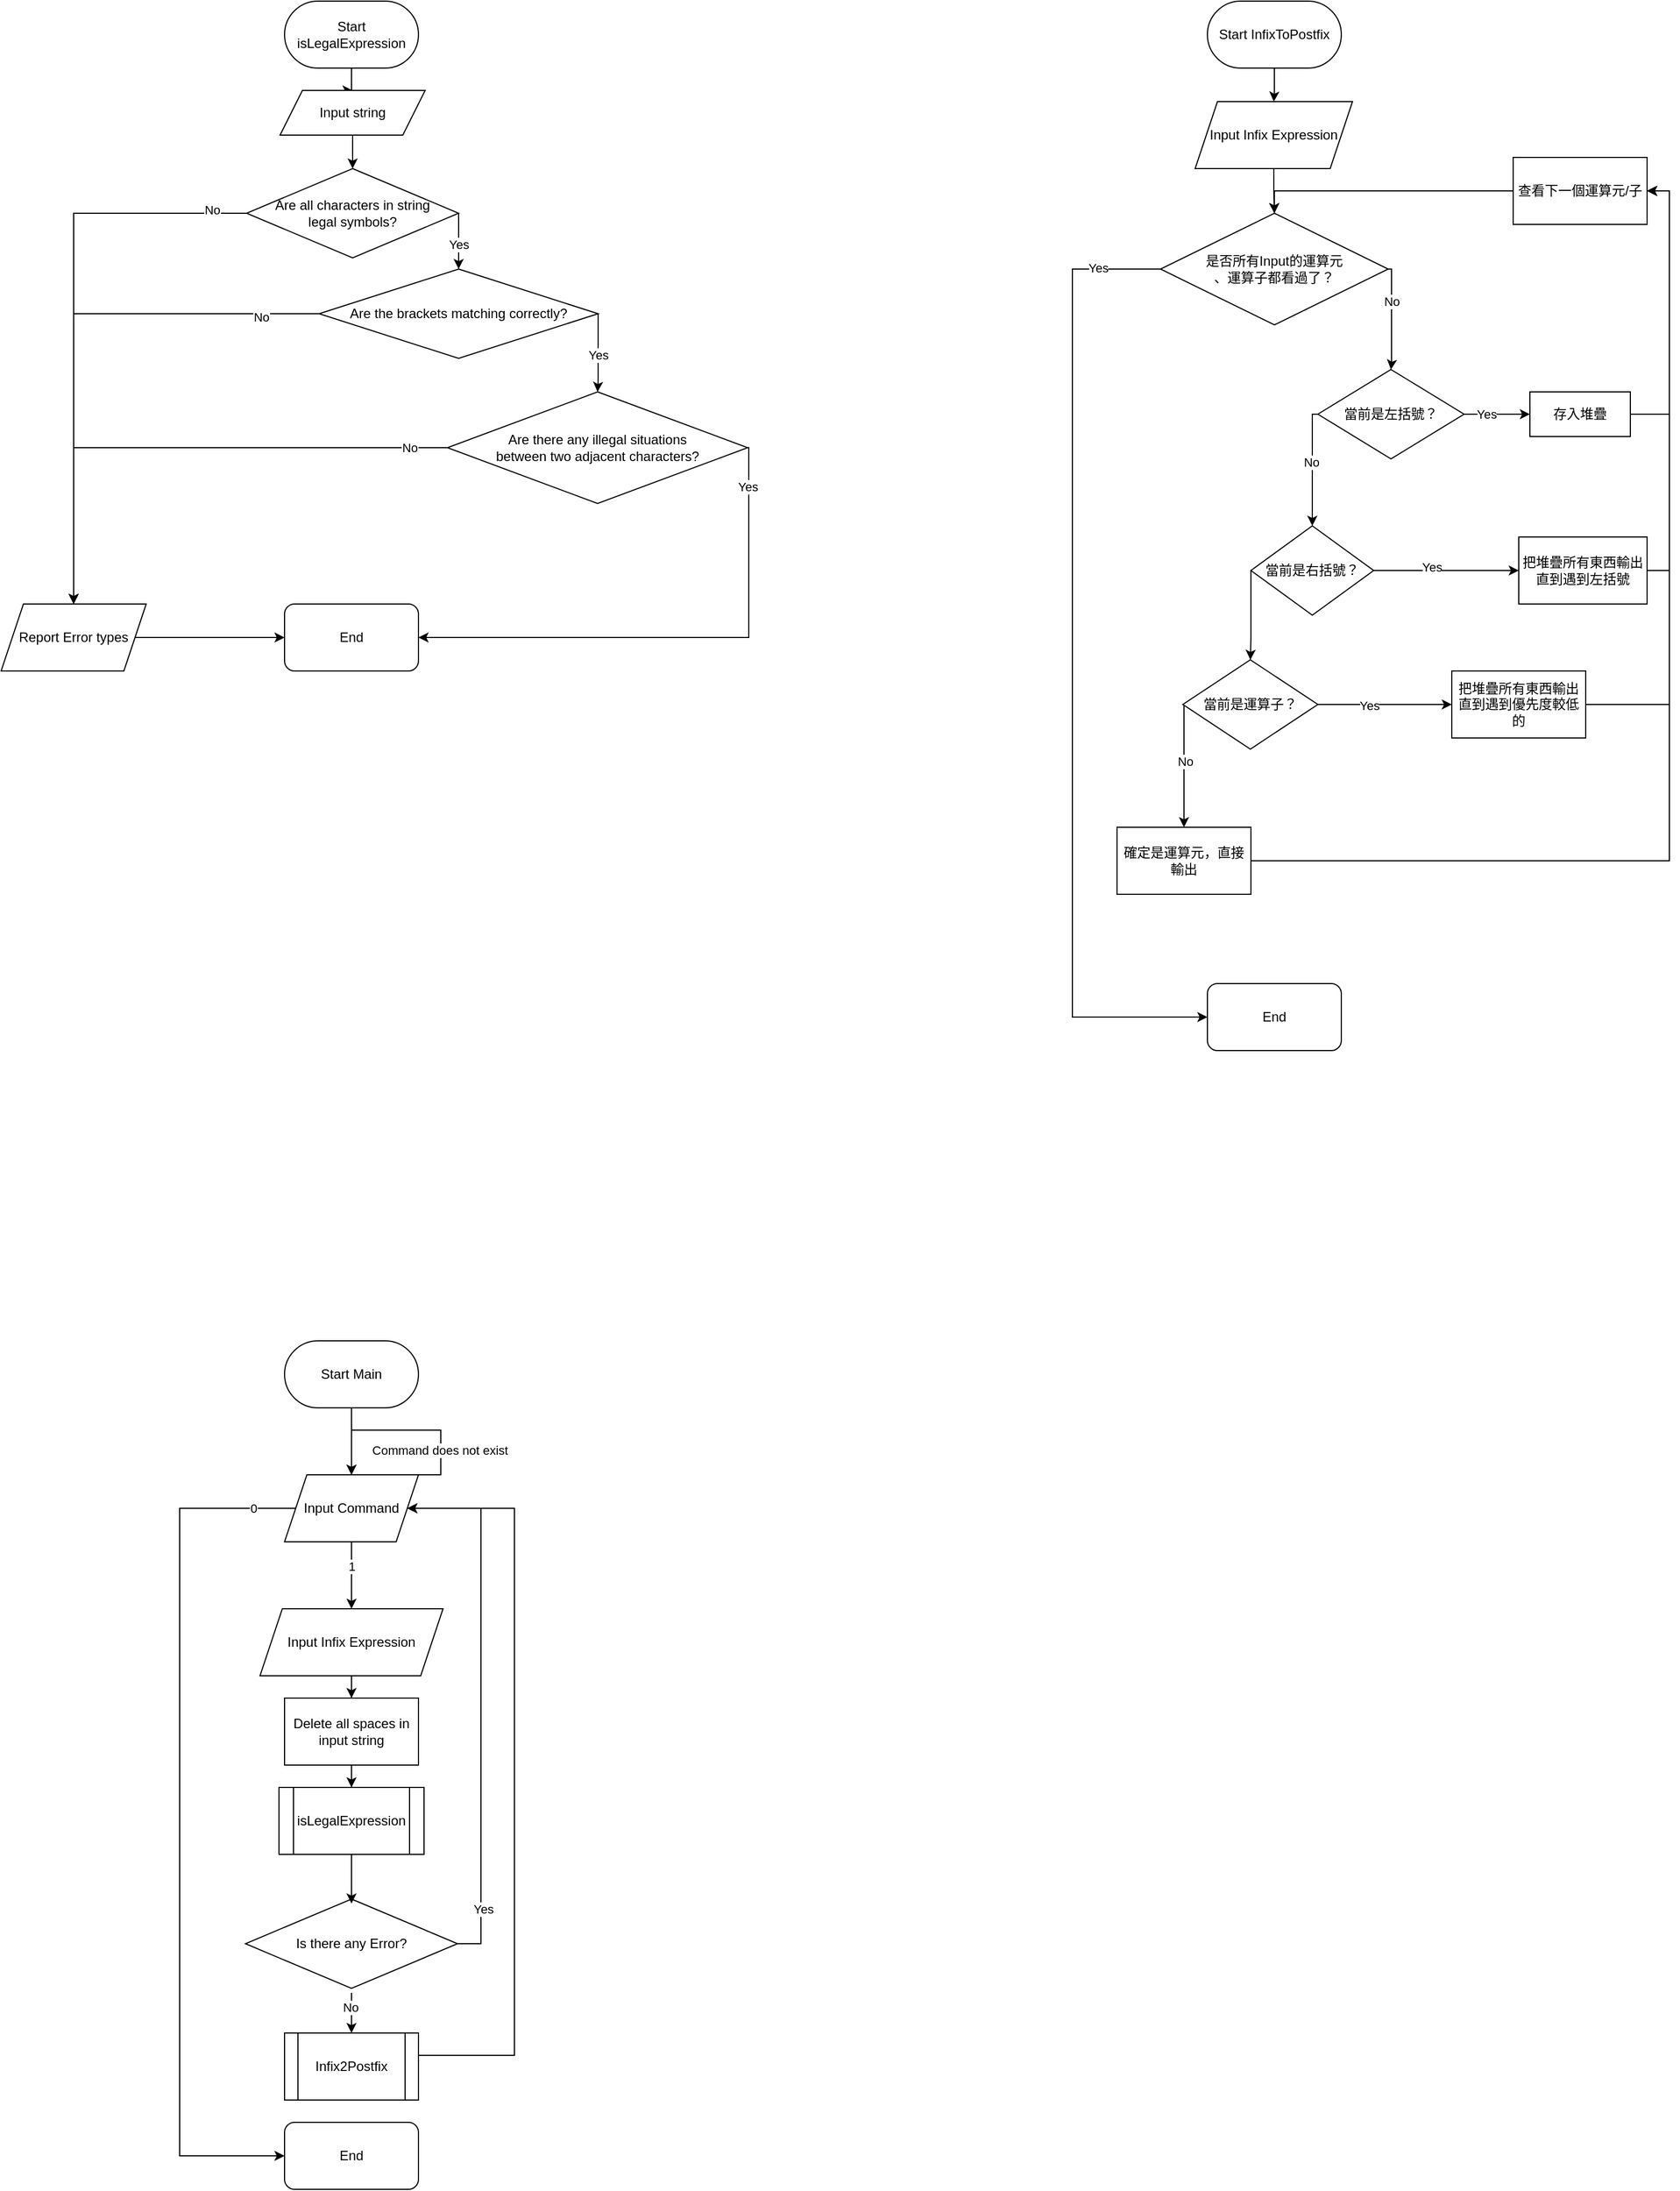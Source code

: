 <mxfile version="22.0.6" type="device">
  <diagram name="第 1 页" id="fWb6vU2rxMPIU9BcL1lz">
    <mxGraphModel dx="789" dy="423" grid="1" gridSize="10" guides="1" tooltips="1" connect="1" arrows="1" fold="1" page="1" pageScale="1" pageWidth="827" pageHeight="1169" math="0" shadow="0">
      <root>
        <mxCell id="0" />
        <mxCell id="1" parent="0" />
        <mxCell id="W1xaSY6SLCHzcKL2KYa3-3" style="edgeStyle=orthogonalEdgeStyle;rounded=0;orthogonalLoop=1;jettySize=auto;html=1;entryX=0.5;entryY=0;entryDx=0;entryDy=0;" parent="1" source="W1xaSY6SLCHzcKL2KYa3-1" target="W1xaSY6SLCHzcKL2KYa3-2" edge="1">
          <mxGeometry relative="1" as="geometry" />
        </mxCell>
        <mxCell id="W1xaSY6SLCHzcKL2KYa3-1" value="Start isLegalExpression" style="rounded=1;whiteSpace=wrap;html=1;arcSize=50;" parent="1" vertex="1">
          <mxGeometry x="354" y="20" width="120" height="60" as="geometry" />
        </mxCell>
        <mxCell id="W1xaSY6SLCHzcKL2KYa3-11" style="edgeStyle=orthogonalEdgeStyle;rounded=0;orthogonalLoop=1;jettySize=auto;html=1;entryX=0.5;entryY=0;entryDx=0;entryDy=0;" parent="1" source="W1xaSY6SLCHzcKL2KYa3-2" target="W1xaSY6SLCHzcKL2KYa3-4" edge="1">
          <mxGeometry relative="1" as="geometry" />
        </mxCell>
        <mxCell id="W1xaSY6SLCHzcKL2KYa3-2" value="Input string" style="shape=parallelogram;perimeter=parallelogramPerimeter;whiteSpace=wrap;html=1;fixedSize=1;" parent="1" vertex="1">
          <mxGeometry x="350" y="100" width="130" height="40" as="geometry" />
        </mxCell>
        <mxCell id="W1xaSY6SLCHzcKL2KYa3-19" style="edgeStyle=orthogonalEdgeStyle;rounded=0;orthogonalLoop=1;jettySize=auto;html=1;entryX=0.5;entryY=0;entryDx=0;entryDy=0;" parent="1" source="W1xaSY6SLCHzcKL2KYa3-4" target="W1xaSY6SLCHzcKL2KYa3-17" edge="1">
          <mxGeometry relative="1" as="geometry" />
        </mxCell>
        <mxCell id="W1xaSY6SLCHzcKL2KYa3-22" value="No" style="edgeLabel;html=1;align=center;verticalAlign=middle;resizable=0;points=[];" parent="W1xaSY6SLCHzcKL2KYa3-19" vertex="1" connectable="0">
          <mxGeometry x="-0.875" y="-3" relative="1" as="geometry">
            <mxPoint as="offset" />
          </mxGeometry>
        </mxCell>
        <mxCell id="W1xaSY6SLCHzcKL2KYa3-4" value="Are all characters in string&lt;br&gt;legal symbols?" style="rhombus;whiteSpace=wrap;html=1;" parent="1" vertex="1">
          <mxGeometry x="320" y="170" width="190" height="80" as="geometry" />
        </mxCell>
        <mxCell id="W1xaSY6SLCHzcKL2KYa3-14" style="edgeStyle=orthogonalEdgeStyle;rounded=0;orthogonalLoop=1;jettySize=auto;html=1;entryX=0.5;entryY=0;entryDx=0;entryDy=0;exitX=1;exitY=0.5;exitDx=0;exitDy=0;" parent="1" source="W1xaSY6SLCHzcKL2KYa3-6" target="W1xaSY6SLCHzcKL2KYa3-8" edge="1">
          <mxGeometry relative="1" as="geometry">
            <Array as="points">
              <mxPoint x="635" y="360" />
              <mxPoint x="635" y="360" />
            </Array>
          </mxGeometry>
        </mxCell>
        <mxCell id="W1xaSY6SLCHzcKL2KYa3-15" value="Yes" style="edgeLabel;html=1;align=center;verticalAlign=middle;resizable=0;points=[];" parent="W1xaSY6SLCHzcKL2KYa3-14" vertex="1" connectable="0">
          <mxGeometry x="0.031" relative="1" as="geometry">
            <mxPoint as="offset" />
          </mxGeometry>
        </mxCell>
        <mxCell id="W1xaSY6SLCHzcKL2KYa3-20" style="edgeStyle=orthogonalEdgeStyle;rounded=0;orthogonalLoop=1;jettySize=auto;html=1;entryX=0.5;entryY=0;entryDx=0;entryDy=0;" parent="1" source="W1xaSY6SLCHzcKL2KYa3-6" target="W1xaSY6SLCHzcKL2KYa3-17" edge="1">
          <mxGeometry relative="1" as="geometry" />
        </mxCell>
        <mxCell id="W1xaSY6SLCHzcKL2KYa3-23" value="No" style="edgeLabel;html=1;align=center;verticalAlign=middle;resizable=0;points=[];" parent="W1xaSY6SLCHzcKL2KYa3-20" vertex="1" connectable="0">
          <mxGeometry x="-0.781" y="3" relative="1" as="geometry">
            <mxPoint as="offset" />
          </mxGeometry>
        </mxCell>
        <mxCell id="W1xaSY6SLCHzcKL2KYa3-6" value="Are the brackets matching correctly?" style="rhombus;whiteSpace=wrap;html=1;" parent="1" vertex="1">
          <mxGeometry x="385" y="260" width="250" height="80" as="geometry" />
        </mxCell>
        <mxCell id="W1xaSY6SLCHzcKL2KYa3-21" style="edgeStyle=orthogonalEdgeStyle;rounded=0;orthogonalLoop=1;jettySize=auto;html=1;entryX=0.5;entryY=0;entryDx=0;entryDy=0;" parent="1" source="W1xaSY6SLCHzcKL2KYa3-8" target="W1xaSY6SLCHzcKL2KYa3-17" edge="1">
          <mxGeometry relative="1" as="geometry" />
        </mxCell>
        <mxCell id="W1xaSY6SLCHzcKL2KYa3-24" value="No" style="edgeLabel;html=1;align=center;verticalAlign=middle;resizable=0;points=[];" parent="W1xaSY6SLCHzcKL2KYa3-21" vertex="1" connectable="0">
          <mxGeometry x="-0.856" y="-1" relative="1" as="geometry">
            <mxPoint y="1" as="offset" />
          </mxGeometry>
        </mxCell>
        <mxCell id="W1xaSY6SLCHzcKL2KYa3-25" style="edgeStyle=orthogonalEdgeStyle;rounded=0;orthogonalLoop=1;jettySize=auto;html=1;entryX=1;entryY=0.5;entryDx=0;entryDy=0;" parent="1" source="W1xaSY6SLCHzcKL2KYa3-8" target="W1xaSY6SLCHzcKL2KYa3-16" edge="1">
          <mxGeometry relative="1" as="geometry">
            <Array as="points">
              <mxPoint x="770" y="420" />
              <mxPoint x="770" y="590" />
            </Array>
          </mxGeometry>
        </mxCell>
        <mxCell id="W1xaSY6SLCHzcKL2KYa3-26" value="Yes" style="edgeLabel;html=1;align=center;verticalAlign=middle;resizable=0;points=[];" parent="W1xaSY6SLCHzcKL2KYa3-25" vertex="1" connectable="0">
          <mxGeometry x="-0.847" y="-1" relative="1" as="geometry">
            <mxPoint as="offset" />
          </mxGeometry>
        </mxCell>
        <mxCell id="W1xaSY6SLCHzcKL2KYa3-8" value="Are there any illegal situations&lt;br&gt;between two adjacent characters?" style="rhombus;whiteSpace=wrap;html=1;" parent="1" vertex="1">
          <mxGeometry x="500" y="370" width="269" height="100" as="geometry" />
        </mxCell>
        <mxCell id="W1xaSY6SLCHzcKL2KYa3-12" style="edgeStyle=orthogonalEdgeStyle;rounded=0;orthogonalLoop=1;jettySize=auto;html=1;entryX=0.5;entryY=0;entryDx=0;entryDy=0;exitX=1;exitY=0.5;exitDx=0;exitDy=0;" parent="1" source="W1xaSY6SLCHzcKL2KYa3-4" target="W1xaSY6SLCHzcKL2KYa3-6" edge="1">
          <mxGeometry relative="1" as="geometry">
            <Array as="points">
              <mxPoint x="510" y="240" />
              <mxPoint x="510" y="240" />
            </Array>
          </mxGeometry>
        </mxCell>
        <mxCell id="W1xaSY6SLCHzcKL2KYa3-13" value="Yes" style="edgeLabel;html=1;align=center;verticalAlign=middle;resizable=0;points=[];" parent="W1xaSY6SLCHzcKL2KYa3-12" vertex="1" connectable="0">
          <mxGeometry x="0.093" relative="1" as="geometry">
            <mxPoint as="offset" />
          </mxGeometry>
        </mxCell>
        <mxCell id="W1xaSY6SLCHzcKL2KYa3-16" value="End" style="rounded=1;whiteSpace=wrap;html=1;" parent="1" vertex="1">
          <mxGeometry x="354" y="560" width="120" height="60" as="geometry" />
        </mxCell>
        <mxCell id="W1xaSY6SLCHzcKL2KYa3-18" style="edgeStyle=orthogonalEdgeStyle;rounded=0;orthogonalLoop=1;jettySize=auto;html=1;entryX=0;entryY=0.5;entryDx=0;entryDy=0;" parent="1" source="W1xaSY6SLCHzcKL2KYa3-17" target="W1xaSY6SLCHzcKL2KYa3-16" edge="1">
          <mxGeometry relative="1" as="geometry" />
        </mxCell>
        <mxCell id="W1xaSY6SLCHzcKL2KYa3-17" value="Report Error types" style="shape=parallelogram;perimeter=parallelogramPerimeter;whiteSpace=wrap;html=1;fixedSize=1;" parent="1" vertex="1">
          <mxGeometry x="100" y="560" width="130" height="60" as="geometry" />
        </mxCell>
        <mxCell id="MegWvhCDjTTCtWAyuQ_d-3" style="edgeStyle=orthogonalEdgeStyle;rounded=0;orthogonalLoop=1;jettySize=auto;html=1;entryX=0.5;entryY=0;entryDx=0;entryDy=0;" parent="1" source="MegWvhCDjTTCtWAyuQ_d-1" target="MegWvhCDjTTCtWAyuQ_d-2" edge="1">
          <mxGeometry relative="1" as="geometry" />
        </mxCell>
        <mxCell id="MegWvhCDjTTCtWAyuQ_d-1" value="Start&amp;nbsp;InfixToPostfix" style="rounded=1;whiteSpace=wrap;html=1;arcSize=50;" parent="1" vertex="1">
          <mxGeometry x="1181" y="20" width="120" height="60" as="geometry" />
        </mxCell>
        <mxCell id="MegWvhCDjTTCtWAyuQ_d-5" style="edgeStyle=orthogonalEdgeStyle;rounded=0;orthogonalLoop=1;jettySize=auto;html=1;entryX=0.5;entryY=0;entryDx=0;entryDy=0;" parent="1" source="MegWvhCDjTTCtWAyuQ_d-2" target="MegWvhCDjTTCtWAyuQ_d-4" edge="1">
          <mxGeometry relative="1" as="geometry" />
        </mxCell>
        <mxCell id="MegWvhCDjTTCtWAyuQ_d-2" value="Input Infix Expression" style="shape=parallelogram;perimeter=parallelogramPerimeter;whiteSpace=wrap;html=1;fixedSize=1;" parent="1" vertex="1">
          <mxGeometry x="1170" y="110" width="141" height="60" as="geometry" />
        </mxCell>
        <mxCell id="MegWvhCDjTTCtWAyuQ_d-9" style="edgeStyle=orthogonalEdgeStyle;rounded=0;orthogonalLoop=1;jettySize=auto;html=1;entryX=0.5;entryY=0;entryDx=0;entryDy=0;" parent="1" source="MegWvhCDjTTCtWAyuQ_d-4" target="MegWvhCDjTTCtWAyuQ_d-6" edge="1">
          <mxGeometry relative="1" as="geometry">
            <Array as="points">
              <mxPoint x="1346" y="260" />
              <mxPoint x="1346" y="345" />
              <mxPoint x="1346" y="345" />
            </Array>
          </mxGeometry>
        </mxCell>
        <mxCell id="MegWvhCDjTTCtWAyuQ_d-10" value="No" style="edgeLabel;html=1;align=center;verticalAlign=middle;resizable=0;points=[];" parent="MegWvhCDjTTCtWAyuQ_d-9" vertex="1" connectable="0">
          <mxGeometry x="-0.32" relative="1" as="geometry">
            <mxPoint as="offset" />
          </mxGeometry>
        </mxCell>
        <mxCell id="XBjljkzKGVIetMKa8bw0-14" style="edgeStyle=orthogonalEdgeStyle;rounded=0;orthogonalLoop=1;jettySize=auto;html=1;entryX=0;entryY=0.5;entryDx=0;entryDy=0;" parent="1" source="MegWvhCDjTTCtWAyuQ_d-4" target="XBjljkzKGVIetMKa8bw0-13" edge="1">
          <mxGeometry relative="1" as="geometry">
            <Array as="points">
              <mxPoint x="1060" y="260" />
              <mxPoint x="1060" y="930" />
            </Array>
          </mxGeometry>
        </mxCell>
        <mxCell id="XBjljkzKGVIetMKa8bw0-15" value="Yes" style="edgeLabel;html=1;align=center;verticalAlign=middle;resizable=0;points=[];" parent="XBjljkzKGVIetMKa8bw0-14" vertex="1" connectable="0">
          <mxGeometry x="-0.87" y="-1" relative="1" as="geometry">
            <mxPoint as="offset" />
          </mxGeometry>
        </mxCell>
        <mxCell id="MegWvhCDjTTCtWAyuQ_d-4" value="是否所有Input的運算元&lt;br&gt;、運算子都看過了？" style="rhombus;whiteSpace=wrap;html=1;" parent="1" vertex="1">
          <mxGeometry x="1139" y="210" width="204" height="100" as="geometry" />
        </mxCell>
        <mxCell id="MegWvhCDjTTCtWAyuQ_d-15" style="edgeStyle=orthogonalEdgeStyle;rounded=0;orthogonalLoop=1;jettySize=auto;html=1;entryX=0;entryY=0.5;entryDx=0;entryDy=0;" parent="1" source="MegWvhCDjTTCtWAyuQ_d-6" target="MegWvhCDjTTCtWAyuQ_d-14" edge="1">
          <mxGeometry relative="1" as="geometry" />
        </mxCell>
        <mxCell id="MegWvhCDjTTCtWAyuQ_d-18" value="Yes" style="edgeLabel;html=1;align=center;verticalAlign=middle;resizable=0;points=[];" parent="MegWvhCDjTTCtWAyuQ_d-15" vertex="1" connectable="0">
          <mxGeometry x="-0.341" relative="1" as="geometry">
            <mxPoint as="offset" />
          </mxGeometry>
        </mxCell>
        <mxCell id="MegWvhCDjTTCtWAyuQ_d-22" style="edgeStyle=orthogonalEdgeStyle;rounded=0;orthogonalLoop=1;jettySize=auto;html=1;entryX=0.5;entryY=0;entryDx=0;entryDy=0;" parent="1" source="MegWvhCDjTTCtWAyuQ_d-6" target="MegWvhCDjTTCtWAyuQ_d-19" edge="1">
          <mxGeometry relative="1" as="geometry">
            <Array as="points">
              <mxPoint x="1275" y="390" />
            </Array>
          </mxGeometry>
        </mxCell>
        <mxCell id="MegWvhCDjTTCtWAyuQ_d-23" value="No" style="edgeLabel;html=1;align=center;verticalAlign=middle;resizable=0;points=[];" parent="MegWvhCDjTTCtWAyuQ_d-22" vertex="1" connectable="0">
          <mxGeometry x="-0.086" y="-1" relative="1" as="geometry">
            <mxPoint as="offset" />
          </mxGeometry>
        </mxCell>
        <mxCell id="MegWvhCDjTTCtWAyuQ_d-6" value="當前是左括號？" style="rhombus;whiteSpace=wrap;html=1;" parent="1" vertex="1">
          <mxGeometry x="1280" y="350" width="131" height="80" as="geometry" />
        </mxCell>
        <mxCell id="MegWvhCDjTTCtWAyuQ_d-16" style="edgeStyle=orthogonalEdgeStyle;rounded=0;orthogonalLoop=1;jettySize=auto;html=1;entryX=0.5;entryY=0;entryDx=0;entryDy=0;" parent="1" source="MegWvhCDjTTCtWAyuQ_d-11" target="MegWvhCDjTTCtWAyuQ_d-4" edge="1">
          <mxGeometry relative="1" as="geometry" />
        </mxCell>
        <mxCell id="MegWvhCDjTTCtWAyuQ_d-11" value="查看下一個運算元/子" style="rounded=0;whiteSpace=wrap;html=1;" parent="1" vertex="1">
          <mxGeometry x="1455" y="160" width="120" height="60" as="geometry" />
        </mxCell>
        <mxCell id="MegWvhCDjTTCtWAyuQ_d-26" style="edgeStyle=orthogonalEdgeStyle;rounded=0;orthogonalLoop=1;jettySize=auto;html=1;entryX=1;entryY=0.5;entryDx=0;entryDy=0;" parent="1" source="MegWvhCDjTTCtWAyuQ_d-14" target="MegWvhCDjTTCtWAyuQ_d-11" edge="1">
          <mxGeometry relative="1" as="geometry">
            <Array as="points">
              <mxPoint x="1595" y="390" />
              <mxPoint x="1595" y="190" />
            </Array>
          </mxGeometry>
        </mxCell>
        <mxCell id="MegWvhCDjTTCtWAyuQ_d-14" value="存入堆疊" style="rounded=0;whiteSpace=wrap;html=1;" parent="1" vertex="1">
          <mxGeometry x="1470" y="370" width="90" height="40" as="geometry" />
        </mxCell>
        <mxCell id="MegWvhCDjTTCtWAyuQ_d-21" style="edgeStyle=orthogonalEdgeStyle;rounded=0;orthogonalLoop=1;jettySize=auto;html=1;entryX=0;entryY=0.5;entryDx=0;entryDy=0;" parent="1" source="MegWvhCDjTTCtWAyuQ_d-19" target="MegWvhCDjTTCtWAyuQ_d-20" edge="1">
          <mxGeometry relative="1" as="geometry" />
        </mxCell>
        <mxCell id="MegWvhCDjTTCtWAyuQ_d-24" value="Yes" style="edgeLabel;html=1;align=center;verticalAlign=middle;resizable=0;points=[];" parent="MegWvhCDjTTCtWAyuQ_d-21" vertex="1" connectable="0">
          <mxGeometry x="-0.202" y="3" relative="1" as="geometry">
            <mxPoint as="offset" />
          </mxGeometry>
        </mxCell>
        <mxCell id="XBjljkzKGVIetMKa8bw0-2" style="edgeStyle=orthogonalEdgeStyle;rounded=0;orthogonalLoop=1;jettySize=auto;html=1;entryX=0.5;entryY=0;entryDx=0;entryDy=0;" parent="1" source="MegWvhCDjTTCtWAyuQ_d-19" target="XBjljkzKGVIetMKa8bw0-1" edge="1">
          <mxGeometry relative="1" as="geometry">
            <Array as="points">
              <mxPoint x="1220" y="590" />
              <mxPoint x="1220" y="590" />
            </Array>
          </mxGeometry>
        </mxCell>
        <mxCell id="MegWvhCDjTTCtWAyuQ_d-19" value="當前是右括號？" style="rhombus;whiteSpace=wrap;html=1;" parent="1" vertex="1">
          <mxGeometry x="1220" y="490" width="110" height="80" as="geometry" />
        </mxCell>
        <mxCell id="MegWvhCDjTTCtWAyuQ_d-25" style="edgeStyle=orthogonalEdgeStyle;rounded=0;orthogonalLoop=1;jettySize=auto;html=1;entryX=1;entryY=0.5;entryDx=0;entryDy=0;" parent="1" source="MegWvhCDjTTCtWAyuQ_d-20" target="MegWvhCDjTTCtWAyuQ_d-11" edge="1">
          <mxGeometry relative="1" as="geometry">
            <Array as="points">
              <mxPoint x="1595" y="530" />
              <mxPoint x="1595" y="190" />
            </Array>
          </mxGeometry>
        </mxCell>
        <mxCell id="MegWvhCDjTTCtWAyuQ_d-20" value="把堆疊所有東西輸出&lt;br&gt;直到遇到左括號" style="rounded=0;whiteSpace=wrap;html=1;" parent="1" vertex="1">
          <mxGeometry x="1460" y="500" width="115" height="60" as="geometry" />
        </mxCell>
        <mxCell id="XBjljkzKGVIetMKa8bw0-4" style="edgeStyle=orthogonalEdgeStyle;rounded=0;orthogonalLoop=1;jettySize=auto;html=1;entryX=0;entryY=0.5;entryDx=0;entryDy=0;" parent="1" source="XBjljkzKGVIetMKa8bw0-1" target="XBjljkzKGVIetMKa8bw0-3" edge="1">
          <mxGeometry relative="1" as="geometry" />
        </mxCell>
        <mxCell id="XBjljkzKGVIetMKa8bw0-5" value="Yes" style="edgeLabel;html=1;align=center;verticalAlign=middle;resizable=0;points=[];" parent="XBjljkzKGVIetMKa8bw0-4" vertex="1" connectable="0">
          <mxGeometry x="-0.236" y="-1" relative="1" as="geometry">
            <mxPoint as="offset" />
          </mxGeometry>
        </mxCell>
        <mxCell id="XBjljkzKGVIetMKa8bw0-9" style="edgeStyle=orthogonalEdgeStyle;rounded=0;orthogonalLoop=1;jettySize=auto;html=1;entryX=0.5;entryY=0;entryDx=0;entryDy=0;" parent="1" source="XBjljkzKGVIetMKa8bw0-1" target="XBjljkzKGVIetMKa8bw0-11" edge="1">
          <mxGeometry relative="1" as="geometry">
            <mxPoint x="1160" y="740" as="targetPoint" />
            <Array as="points">
              <mxPoint x="1160" y="710" />
              <mxPoint x="1160" y="710" />
            </Array>
          </mxGeometry>
        </mxCell>
        <mxCell id="XBjljkzKGVIetMKa8bw0-10" value="No" style="edgeLabel;html=1;align=center;verticalAlign=middle;resizable=0;points=[];" parent="XBjljkzKGVIetMKa8bw0-9" vertex="1" connectable="0">
          <mxGeometry x="-0.078" y="1" relative="1" as="geometry">
            <mxPoint as="offset" />
          </mxGeometry>
        </mxCell>
        <mxCell id="XBjljkzKGVIetMKa8bw0-1" value="當前是運算子？" style="rhombus;whiteSpace=wrap;html=1;" parent="1" vertex="1">
          <mxGeometry x="1159" y="610" width="121" height="80" as="geometry" />
        </mxCell>
        <mxCell id="XBjljkzKGVIetMKa8bw0-6" style="edgeStyle=orthogonalEdgeStyle;rounded=0;orthogonalLoop=1;jettySize=auto;html=1;entryX=1;entryY=0.5;entryDx=0;entryDy=0;" parent="1" source="XBjljkzKGVIetMKa8bw0-3" target="MegWvhCDjTTCtWAyuQ_d-11" edge="1">
          <mxGeometry relative="1" as="geometry">
            <Array as="points">
              <mxPoint x="1595" y="650" />
              <mxPoint x="1595" y="190" />
            </Array>
          </mxGeometry>
        </mxCell>
        <mxCell id="XBjljkzKGVIetMKa8bw0-3" value="把堆疊所有東西輸出直到遇到優先度較低的" style="rounded=0;whiteSpace=wrap;html=1;" parent="1" vertex="1">
          <mxGeometry x="1400" y="620" width="120" height="60" as="geometry" />
        </mxCell>
        <mxCell id="XBjljkzKGVIetMKa8bw0-12" style="edgeStyle=orthogonalEdgeStyle;rounded=0;orthogonalLoop=1;jettySize=auto;html=1;entryX=1;entryY=0.5;entryDx=0;entryDy=0;" parent="1" source="XBjljkzKGVIetMKa8bw0-11" target="MegWvhCDjTTCtWAyuQ_d-11" edge="1">
          <mxGeometry relative="1" as="geometry" />
        </mxCell>
        <mxCell id="XBjljkzKGVIetMKa8bw0-11" value="確定是運算元，直接輸出" style="rounded=0;whiteSpace=wrap;html=1;" parent="1" vertex="1">
          <mxGeometry x="1100" y="760" width="120" height="60" as="geometry" />
        </mxCell>
        <mxCell id="XBjljkzKGVIetMKa8bw0-13" value="End" style="rounded=1;whiteSpace=wrap;html=1;" parent="1" vertex="1">
          <mxGeometry x="1181" y="900" width="120" height="60" as="geometry" />
        </mxCell>
        <mxCell id="1N2JLU5poWxwgm7TBDP9-3" style="edgeStyle=orthogonalEdgeStyle;rounded=0;orthogonalLoop=1;jettySize=auto;html=1;entryX=0.5;entryY=0;entryDx=0;entryDy=0;" parent="1" source="1N2JLU5poWxwgm7TBDP9-1" target="1N2JLU5poWxwgm7TBDP9-2" edge="1">
          <mxGeometry relative="1" as="geometry" />
        </mxCell>
        <mxCell id="1N2JLU5poWxwgm7TBDP9-1" value="Start Main" style="rounded=1;whiteSpace=wrap;html=1;arcSize=50;" parent="1" vertex="1">
          <mxGeometry x="354" y="1220" width="120" height="60" as="geometry" />
        </mxCell>
        <mxCell id="1N2JLU5poWxwgm7TBDP9-7" style="edgeStyle=orthogonalEdgeStyle;rounded=0;orthogonalLoop=1;jettySize=auto;html=1;entryX=0.5;entryY=0;entryDx=0;entryDy=0;" parent="1" source="1N2JLU5poWxwgm7TBDP9-2" target="1N2JLU5poWxwgm7TBDP9-6" edge="1">
          <mxGeometry relative="1" as="geometry" />
        </mxCell>
        <mxCell id="1N2JLU5poWxwgm7TBDP9-17" value="1" style="edgeLabel;html=1;align=center;verticalAlign=middle;resizable=0;points=[];" parent="1N2JLU5poWxwgm7TBDP9-7" vertex="1" connectable="0">
          <mxGeometry x="-0.267" relative="1" as="geometry">
            <mxPoint as="offset" />
          </mxGeometry>
        </mxCell>
        <mxCell id="1N2JLU5poWxwgm7TBDP9-18" style="edgeStyle=orthogonalEdgeStyle;rounded=0;orthogonalLoop=1;jettySize=auto;html=1;entryX=0;entryY=0.5;entryDx=0;entryDy=0;" parent="1" source="1N2JLU5poWxwgm7TBDP9-2" target="1N2JLU5poWxwgm7TBDP9-5" edge="1">
          <mxGeometry relative="1" as="geometry">
            <Array as="points">
              <mxPoint x="260" y="1370" />
              <mxPoint x="260" y="1950" />
            </Array>
          </mxGeometry>
        </mxCell>
        <mxCell id="1N2JLU5poWxwgm7TBDP9-19" value="0" style="edgeLabel;html=1;align=center;verticalAlign=middle;resizable=0;points=[];" parent="1N2JLU5poWxwgm7TBDP9-18" vertex="1" connectable="0">
          <mxGeometry x="-0.902" relative="1" as="geometry">
            <mxPoint as="offset" />
          </mxGeometry>
        </mxCell>
        <mxCell id="1N2JLU5poWxwgm7TBDP9-2" value="Input Command" style="shape=parallelogram;perimeter=parallelogramPerimeter;whiteSpace=wrap;html=1;fixedSize=1;" parent="1" vertex="1">
          <mxGeometry x="354" y="1340" width="120" height="60" as="geometry" />
        </mxCell>
        <mxCell id="1N2JLU5poWxwgm7TBDP9-5" value="End" style="rounded=1;whiteSpace=wrap;html=1;" parent="1" vertex="1">
          <mxGeometry x="354" y="1920" width="120" height="60" as="geometry" />
        </mxCell>
        <mxCell id="Ux3kVqiaV9LYXHJLYtJ5-5" style="edgeStyle=orthogonalEdgeStyle;rounded=0;orthogonalLoop=1;jettySize=auto;html=1;entryX=0.5;entryY=0;entryDx=0;entryDy=0;" edge="1" parent="1" source="1N2JLU5poWxwgm7TBDP9-6" target="Ux3kVqiaV9LYXHJLYtJ5-1">
          <mxGeometry relative="1" as="geometry" />
        </mxCell>
        <mxCell id="1N2JLU5poWxwgm7TBDP9-6" value="Input Infix Expression" style="shape=parallelogram;perimeter=parallelogramPerimeter;whiteSpace=wrap;html=1;fixedSize=1;" parent="1" vertex="1">
          <mxGeometry x="332" y="1460" width="164" height="60" as="geometry" />
        </mxCell>
        <mxCell id="1N2JLU5poWxwgm7TBDP9-23" style="edgeStyle=orthogonalEdgeStyle;rounded=0;orthogonalLoop=1;jettySize=auto;html=1;entryX=0.5;entryY=0;entryDx=0;entryDy=0;" parent="1" target="1N2JLU5poWxwgm7TBDP9-22" edge="1">
          <mxGeometry relative="1" as="geometry">
            <mxPoint x="414" y="1804" as="sourcePoint" />
          </mxGeometry>
        </mxCell>
        <mxCell id="Ux3kVqiaV9LYXHJLYtJ5-4" value="No" style="edgeLabel;html=1;align=center;verticalAlign=middle;resizable=0;points=[];" vertex="1" connectable="0" parent="1N2JLU5poWxwgm7TBDP9-23">
          <mxGeometry x="-0.301" y="-1" relative="1" as="geometry">
            <mxPoint as="offset" />
          </mxGeometry>
        </mxCell>
        <mxCell id="Ux3kVqiaV9LYXHJLYtJ5-2" style="edgeStyle=orthogonalEdgeStyle;rounded=0;orthogonalLoop=1;jettySize=auto;html=1;entryX=1;entryY=0.5;entryDx=0;entryDy=0;" edge="1" parent="1" source="1N2JLU5poWxwgm7TBDP9-8" target="1N2JLU5poWxwgm7TBDP9-2">
          <mxGeometry relative="1" as="geometry">
            <Array as="points">
              <mxPoint x="530" y="1760" />
              <mxPoint x="530" y="1370" />
            </Array>
          </mxGeometry>
        </mxCell>
        <mxCell id="Ux3kVqiaV9LYXHJLYtJ5-3" value="Yes" style="edgeLabel;html=1;align=center;verticalAlign=middle;resizable=0;points=[];" vertex="1" connectable="0" parent="Ux3kVqiaV9LYXHJLYtJ5-2">
          <mxGeometry x="-0.781" y="-2" relative="1" as="geometry">
            <mxPoint as="offset" />
          </mxGeometry>
        </mxCell>
        <mxCell id="1N2JLU5poWxwgm7TBDP9-8" value="Is there any Error?" style="rhombus;whiteSpace=wrap;html=1;" parent="1" vertex="1">
          <mxGeometry x="319" y="1720" width="190" height="80" as="geometry" />
        </mxCell>
        <mxCell id="1N2JLU5poWxwgm7TBDP9-14" style="edgeStyle=orthogonalEdgeStyle;rounded=0;orthogonalLoop=1;jettySize=auto;html=1;entryX=0.5;entryY=0;entryDx=0;entryDy=0;" parent="1" source="1N2JLU5poWxwgm7TBDP9-12" edge="1">
          <mxGeometry relative="1" as="geometry">
            <mxPoint x="414" y="1724" as="targetPoint" />
          </mxGeometry>
        </mxCell>
        <mxCell id="1N2JLU5poWxwgm7TBDP9-12" value="isLegalExpression" style="shape=process;whiteSpace=wrap;html=1;backgroundOutline=1;" parent="1" vertex="1">
          <mxGeometry x="349" y="1620" width="130" height="60" as="geometry" />
        </mxCell>
        <mxCell id="1N2JLU5poWxwgm7TBDP9-20" style="edgeStyle=orthogonalEdgeStyle;rounded=0;orthogonalLoop=1;jettySize=auto;html=1;entryX=0.5;entryY=0;entryDx=0;entryDy=0;" parent="1" source="1N2JLU5poWxwgm7TBDP9-2" target="1N2JLU5poWxwgm7TBDP9-2" edge="1">
          <mxGeometry relative="1" as="geometry">
            <Array as="points">
              <mxPoint x="494" y="1340" />
              <mxPoint x="494" y="1300" />
              <mxPoint x="414" y="1300" />
            </Array>
          </mxGeometry>
        </mxCell>
        <mxCell id="1N2JLU5poWxwgm7TBDP9-21" value="Command does not exist" style="edgeLabel;html=1;align=center;verticalAlign=middle;resizable=0;points=[];" parent="1N2JLU5poWxwgm7TBDP9-20" vertex="1" connectable="0">
          <mxGeometry x="-0.534" y="1" relative="1" as="geometry">
            <mxPoint as="offset" />
          </mxGeometry>
        </mxCell>
        <mxCell id="1N2JLU5poWxwgm7TBDP9-25" style="edgeStyle=orthogonalEdgeStyle;rounded=0;orthogonalLoop=1;jettySize=auto;html=1;entryX=1;entryY=0.5;entryDx=0;entryDy=0;" parent="1" source="1N2JLU5poWxwgm7TBDP9-22" target="1N2JLU5poWxwgm7TBDP9-2" edge="1">
          <mxGeometry relative="1" as="geometry">
            <Array as="points">
              <mxPoint x="560" y="1860" />
              <mxPoint x="560" y="1370" />
            </Array>
          </mxGeometry>
        </mxCell>
        <mxCell id="1N2JLU5poWxwgm7TBDP9-22" value="Infix2Postfix" style="shape=process;whiteSpace=wrap;html=1;backgroundOutline=1;" parent="1" vertex="1">
          <mxGeometry x="354" y="1840" width="120" height="60" as="geometry" />
        </mxCell>
        <mxCell id="Ux3kVqiaV9LYXHJLYtJ5-6" style="edgeStyle=orthogonalEdgeStyle;rounded=0;orthogonalLoop=1;jettySize=auto;html=1;entryX=0.5;entryY=0;entryDx=0;entryDy=0;" edge="1" parent="1" source="Ux3kVqiaV9LYXHJLYtJ5-1" target="1N2JLU5poWxwgm7TBDP9-12">
          <mxGeometry relative="1" as="geometry" />
        </mxCell>
        <mxCell id="Ux3kVqiaV9LYXHJLYtJ5-1" value="Delete all spaces in input string" style="rounded=0;whiteSpace=wrap;html=1;" vertex="1" parent="1">
          <mxGeometry x="354" y="1540" width="120" height="60" as="geometry" />
        </mxCell>
      </root>
    </mxGraphModel>
  </diagram>
</mxfile>
